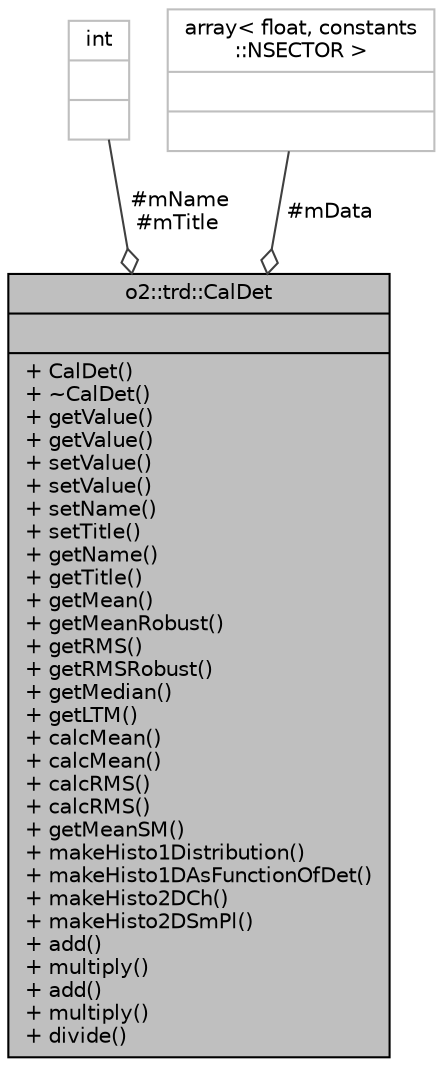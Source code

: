 digraph "o2::trd::CalDet"
{
 // INTERACTIVE_SVG=YES
  bgcolor="transparent";
  edge [fontname="Helvetica",fontsize="10",labelfontname="Helvetica",labelfontsize="10"];
  node [fontname="Helvetica",fontsize="10",shape=record];
  Node1 [label="{o2::trd::CalDet\n||+ CalDet()\l+ ~CalDet()\l+ getValue()\l+ getValue()\l+ setValue()\l+ setValue()\l+ setName()\l+ setTitle()\l+ getName()\l+ getTitle()\l+ getMean()\l+ getMeanRobust()\l+ getRMS()\l+ getRMSRobust()\l+ getMedian()\l+ getLTM()\l+ calcMean()\l+ calcMean()\l+ calcRMS()\l+ calcRMS()\l+ getMeanSM()\l+ makeHisto1Distribution()\l+ makeHisto1DAsFunctionOfDet()\l+ makeHisto2DCh()\l+ makeHisto2DSmPl()\l+ add()\l+ multiply()\l+ add()\l+ multiply()\l+ divide()\l}",height=0.2,width=0.4,color="black", fillcolor="grey75", style="filled", fontcolor="black"];
  Node2 -> Node1 [color="grey25",fontsize="10",style="solid",label=" #mName\n#mTitle" ,arrowhead="odiamond",fontname="Helvetica"];
  Node2 [label="{int\n||}",height=0.2,width=0.4,color="grey75"];
  Node3 -> Node1 [color="grey25",fontsize="10",style="solid",label=" #mData" ,arrowhead="odiamond",fontname="Helvetica"];
  Node3 [label="{array\< float, constants\l::NSECTOR \>\n||}",height=0.2,width=0.4,color="grey75"];
}

